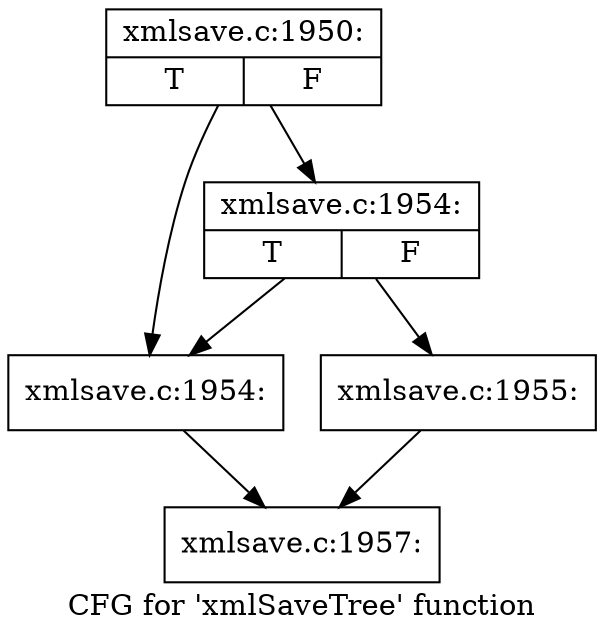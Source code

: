 digraph "CFG for 'xmlSaveTree' function" {
	label="CFG for 'xmlSaveTree' function";

	Node0x5645e3fb3aa0 [shape=record,label="{xmlsave.c:1950:|{<s0>T|<s1>F}}"];
	Node0x5645e3fb3aa0 -> Node0x5645e3fb62c0;
	Node0x5645e3fb3aa0 -> Node0x5645e3fb6360;
	Node0x5645e3fb6360 [shape=record,label="{xmlsave.c:1954:|{<s0>T|<s1>F}}"];
	Node0x5645e3fb6360 -> Node0x5645e3fb62c0;
	Node0x5645e3fb6360 -> Node0x5645e3fb6310;
	Node0x5645e3fb62c0 [shape=record,label="{xmlsave.c:1954:}"];
	Node0x5645e3fb62c0 -> Node0x5645e3fb3c90;
	Node0x5645e3fb6310 [shape=record,label="{xmlsave.c:1955:}"];
	Node0x5645e3fb6310 -> Node0x5645e3fb3c90;
	Node0x5645e3fb3c90 [shape=record,label="{xmlsave.c:1957:}"];
}
